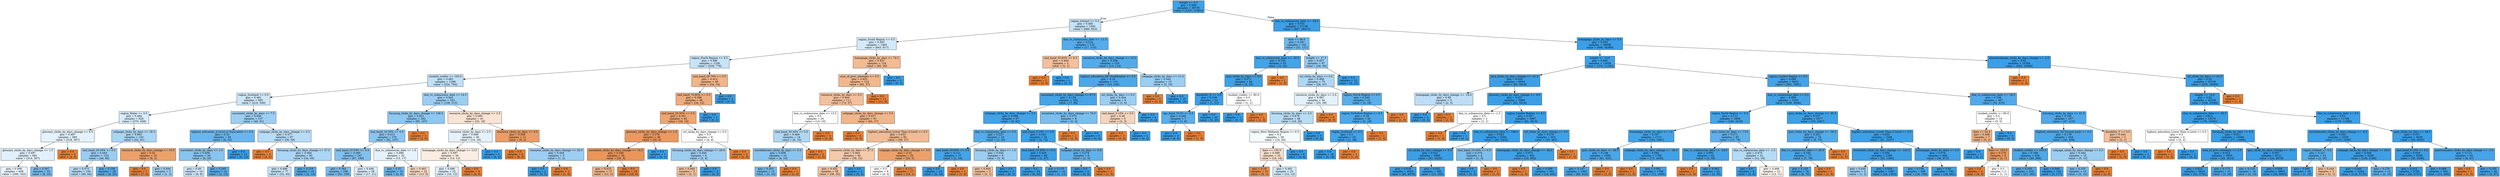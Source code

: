digraph Tree {
node [shape=box, style="filled", color="black"] ;
0 [label="weight <= 0.5\ngini = 0.066\nsamples = 38730\nvalue = [1327, 37403]", fillcolor="#399de5f6"] ;
1 [label="region_Ireland <= 0.5\ngini = 0.485\nsamples = 1592\nvalue = [660, 932]", fillcolor="#399de54a"] ;
0 -> 1 [labeldistance=2.5, labelangle=45, headlabel="True"] ;
2 [label="region_South Region <= 0.5\ngini = 0.493\nsamples = 1460\nvalue = [643, 817]", fillcolor="#399de536"] ;
1 -> 2 ;
3 [label="region_North Region <= 0.5\ngini = 0.486\nsamples = 1336\nvalue = [558, 778]", fillcolor="#399de548"] ;
2 -> 3 ;
4 [label="studied_credits <= 105.0\ngini = 0.483\nsamples = 1288\nvalue = [524, 764]", fillcolor="#399de550"] ;
3 -> 4 ;
5 [label="region_Scotland <= 0.5\ngini = 0.491\nsamples = 965\nvalue = [416, 549]", fillcolor="#399de53e"] ;
4 -> 5 ;
6 [label="region_Wales <= 0.5\ngini = 0.494\nsamples = 828\nvalue = [370, 458]", fillcolor="#399de531"] ;
5 -> 6 ;
7 [label="glossary_clicks_by_days_change <= 6.5\ngini = 0.497\nsamples = 685\nvalue = [318, 367]", fillcolor="#399de522"] ;
6 -> 7 ;
8 [label="glossary_clicks_by_days_change <= 1.5\ngini = 0.497\nsamples = 681\nvalue = [314, 367]", fillcolor="#399de525"] ;
7 -> 8 ;
9 [label="gini = 0.498\nsamples = 648\nvalue = [306, 342]", fillcolor="#399de51b"] ;
8 -> 9 ;
10 [label="gini = 0.367\nsamples = 33\nvalue = [8, 25]", fillcolor="#399de5ad"] ;
8 -> 10 ;
11 [label="gini = 0.0\nsamples = 4\nvalue = [4, 0]", fillcolor="#e58139ff"] ;
7 -> 11 ;
12 [label="subpage_clicks_by_days <= 18.5\ngini = 0.463\nsamples = 143\nvalue = [52, 91]", fillcolor="#399de56d"] ;
6 -> 12 ;
13 [label="imd_band_20-30% <= 0.5\ngini = 0.443\nsamples = 133\nvalue = [44, 89]", fillcolor="#399de581"] ;
12 -> 13 ;
14 [label="gini = 0.473\nsamples = 104\nvalue = [40, 64]", fillcolor="#399de560"] ;
13 -> 14 ;
15 [label="gini = 0.238\nsamples = 29\nvalue = [4, 25]", fillcolor="#399de5d6"] ;
13 -> 15 ;
16 [label="resource_clicks_by_days_change <= 10.5\ngini = 0.32\nsamples = 10\nvalue = [8, 2]", fillcolor="#e58139bf"] ;
12 -> 16 ;
17 [label="gini = 0.0\nsamples = 7\nvalue = [7, 0]", fillcolor="#e58139ff"] ;
16 -> 17 ;
18 [label="gini = 0.444\nsamples = 3\nvalue = [1, 2]", fillcolor="#399de57f"] ;
16 -> 18 ;
19 [label="oucontent_clicks_by_days <= 7.5\ngini = 0.446\nsamples = 137\nvalue = [46, 91]", fillcolor="#399de57e"] ;
5 -> 19 ;
20 [label="highest_education_A Level or Equivalent <= 0.5\ngini = 0.32\nsamples = 40\nvalue = [8, 32]", fillcolor="#399de5bf"] ;
19 -> 20 ;
21 [label="oucontent_clicks_by_days <= 1.5\ngini = 0.408\nsamples = 28\nvalue = [8, 20]", fillcolor="#399de599"] ;
20 -> 21 ;
22 [label="gini = 0.49\nsamples = 14\nvalue = [6, 8]", fillcolor="#399de540"] ;
21 -> 22 ;
23 [label="gini = 0.245\nsamples = 14\nvalue = [2, 12]", fillcolor="#399de5d4"] ;
21 -> 23 ;
24 [label="gini = 0.0\nsamples = 12\nvalue = [0, 12]", fillcolor="#399de5ff"] ;
20 -> 24 ;
25 [label="subpage_clicks_by_days_change <= 0.5\ngini = 0.477\nsamples = 97\nvalue = [38, 59]", fillcolor="#399de55b"] ;
19 -> 25 ;
26 [label="gini = 0.0\nsamples = 4\nvalue = [4, 0]", fillcolor="#e58139ff"] ;
25 -> 26 ;
27 [label="forumng_clicks_by_days_change <= 37.5\ngini = 0.464\nsamples = 93\nvalue = [34, 59]", fillcolor="#399de56c"] ;
25 -> 27 ;
28 [label="gini = 0.486\nsamples = 77\nvalue = [32, 45]", fillcolor="#399de54a"] ;
27 -> 28 ;
29 [label="gini = 0.219\nsamples = 16\nvalue = [2, 14]", fillcolor="#399de5db"] ;
27 -> 29 ;
30 [label="due_vs_submission_date <= 14.5\ngini = 0.445\nsamples = 323\nvalue = [108, 215]", fillcolor="#399de57f"] ;
4 -> 30 ;
31 [label="forumng_clicks_by_days_change <= 148.5\ngini = 0.421\nsamples = 282\nvalue = [85, 197]", fillcolor="#399de591"] ;
30 -> 31 ;
32 [label="imd_band_10-20% <= 0.5\ngini = 0.415\nsamples = 279\nvalue = [82, 197]", fillcolor="#399de595"] ;
31 -> 32 ;
33 [label="imd_band_20-30% <= 0.5\ngini = 0.395\nsamples = 247\nvalue = [67, 180]", fillcolor="#399de5a0"] ;
32 -> 33 ;
34 [label="gini = 0.364\nsamples = 209\nvalue = [50, 159]", fillcolor="#399de5af"] ;
33 -> 34 ;
35 [label="gini = 0.494\nsamples = 38\nvalue = [17, 21]", fillcolor="#399de531"] ;
33 -> 35 ;
36 [label="due_vs_submission_date <= 1.5\ngini = 0.498\nsamples = 32\nvalue = [15, 17]", fillcolor="#399de51e"] ;
32 -> 36 ;
37 [label="gini = 0.32\nsamples = 10\nvalue = [2, 8]", fillcolor="#399de5bf"] ;
36 -> 37 ;
38 [label="gini = 0.483\nsamples = 22\nvalue = [13, 9]", fillcolor="#e581394e"] ;
36 -> 38 ;
39 [label="gini = 0.0\nsamples = 3\nvalue = [3, 0]", fillcolor="#e58139ff"] ;
31 -> 39 ;
40 [label="resource_clicks_by_days_change <= 3.5\ngini = 0.493\nsamples = 41\nvalue = [23, 18]", fillcolor="#e5813937"] ;
30 -> 40 ;
41 [label="resource_clicks_by_days <= 2.5\ngini = 0.498\nsamples = 30\nvalue = [14, 16]", fillcolor="#399de520"] ;
40 -> 41 ;
42 [label="homepage_clicks_by_days_change <= 13.5\ngini = 0.497\nsamples = 26\nvalue = [14, 12]", fillcolor="#e5813924"] ;
41 -> 42 ;
43 [label="gini = 0.496\nsamples = 22\nvalue = [10, 12]", fillcolor="#399de52a"] ;
42 -> 43 ;
44 [label="gini = 0.0\nsamples = 4\nvalue = [4, 0]", fillcolor="#e58139ff"] ;
42 -> 44 ;
45 [label="gini = 0.0\nsamples = 4\nvalue = [0, 4]", fillcolor="#399de5ff"] ;
41 -> 45 ;
46 [label="resource_clicks_by_days <= 9.5\ngini = 0.298\nsamples = 11\nvalue = [9, 2]", fillcolor="#e58139c6"] ;
40 -> 46 ;
47 [label="gini = 0.0\nsamples = 8\nvalue = [8, 0]", fillcolor="#e58139ff"] ;
46 -> 47 ;
48 [label="resource_clicks_by_days_change <= 29.0\ngini = 0.444\nsamples = 3\nvalue = [1, 2]", fillcolor="#399de57f"] ;
46 -> 48 ;
49 [label="gini = 0.0\nsamples = 2\nvalue = [0, 2]", fillcolor="#399de5ff"] ;
48 -> 49 ;
50 [label="gini = 0.0\nsamples = 1\nvalue = [1, 0]", fillcolor="#e58139ff"] ;
48 -> 50 ;
51 [label="imd_band_60-70% <= 0.5\ngini = 0.413\nsamples = 48\nvalue = [34, 14]", fillcolor="#e5813996"] ;
3 -> 51 ;
52 [label="imd_band_70-80% <= 0.5\ngini = 0.386\nsamples = 46\nvalue = [34, 12]", fillcolor="#e58139a5"] ;
51 -> 52 ;
53 [label="imd_band_20-30% <= 0.5\ngini = 0.351\nsamples = 44\nvalue = [34, 10]", fillcolor="#e58139b4"] ;
52 -> 53 ;
54 [label="glossary_clicks_by_days_change <= 1.5\ngini = 0.278\nsamples = 36\nvalue = [30, 6]", fillcolor="#e58139cc"] ;
53 -> 54 ;
55 [label="oucontent_clicks_by_days_change <= 14.5\ngini = 0.245\nsamples = 35\nvalue = [30, 5]", fillcolor="#e58139d4"] ;
54 -> 55 ;
56 [label="gini = 0.415\nsamples = 17\nvalue = [12, 5]", fillcolor="#e5813995"] ;
55 -> 56 ;
57 [label="gini = 0.0\nsamples = 18\nvalue = [18, 0]", fillcolor="#e58139ff"] ;
55 -> 57 ;
58 [label="gini = 0.0\nsamples = 1\nvalue = [0, 1]", fillcolor="#399de5ff"] ;
54 -> 58 ;
59 [label="url_clicks_by_days_change <= 0.5\ngini = 0.5\nsamples = 8\nvalue = [4, 4]", fillcolor="#e5813900"] ;
53 -> 59 ;
60 [label="forumng_clicks_by_days_change <= 20.0\ngini = 0.444\nsamples = 6\nvalue = [2, 4]", fillcolor="#399de57f"] ;
59 -> 60 ;
61 [label="gini = 0.444\nsamples = 3\nvalue = [2, 1]", fillcolor="#e581397f"] ;
60 -> 61 ;
62 [label="gini = 0.0\nsamples = 3\nvalue = [0, 3]", fillcolor="#399de5ff"] ;
60 -> 62 ;
63 [label="gini = 0.0\nsamples = 2\nvalue = [2, 0]", fillcolor="#e58139ff"] ;
59 -> 63 ;
64 [label="gini = 0.0\nsamples = 2\nvalue = [0, 2]", fillcolor="#399de5ff"] ;
52 -> 64 ;
65 [label="gini = 0.0\nsamples = 2\nvalue = [0, 2]", fillcolor="#399de5ff"] ;
51 -> 65 ;
66 [label="homepage_clicks_by_days <= 74.5\ngini = 0.431\nsamples = 124\nvalue = [85, 39]", fillcolor="#e581398a"] ;
2 -> 66 ;
67 [label="num_of_prev_attempts <= 0.5\ngini = 0.423\nsamples = 122\nvalue = [85, 37]", fillcolor="#e5813990"] ;
66 -> 67 ;
68 [label="resource_clicks_by_days <= 0.5\ngini = 0.444\nsamples = 111\nvalue = [74, 37]", fillcolor="#e581397f"] ;
67 -> 68 ;
69 [label="due_vs_submission_date <= 13.5\ngini = 0.5\nsamples = 20\nvalue = [10, 10]", fillcolor="#e5813900"] ;
68 -> 69 ;
70 [label="imd_band_30-40% <= 0.5\ngini = 0.469\nsamples = 16\nvalue = [6, 10]", fillcolor="#399de566"] ;
69 -> 70 ;
71 [label="oucollaborate_clicks_by_days <= 0.5\ngini = 0.408\nsamples = 14\nvalue = [4, 10]", fillcolor="#399de599"] ;
70 -> 71 ;
72 [label="gini = 0.355\nsamples = 13\nvalue = [3, 10]", fillcolor="#399de5b3"] ;
71 -> 72 ;
73 [label="gini = 0.0\nsamples = 1\nvalue = [1, 0]", fillcolor="#e58139ff"] ;
71 -> 73 ;
74 [label="gini = 0.0\nsamples = 2\nvalue = [2, 0]", fillcolor="#e58139ff"] ;
70 -> 74 ;
75 [label="gini = 0.0\nsamples = 4\nvalue = [4, 0]", fillcolor="#e58139ff"] ;
69 -> 75 ;
76 [label="subpage_clicks_by_days_change <= 0.5\ngini = 0.417\nsamples = 91\nvalue = [64, 27]", fillcolor="#e5813993"] ;
68 -> 76 ;
77 [label="gini = 0.0\nsamples = 6\nvalue = [6, 0]", fillcolor="#e58139ff"] ;
76 -> 77 ;
78 [label="highest_education_Lower Than A Level <= 0.5\ngini = 0.433\nsamples = 85\nvalue = [58, 27]", fillcolor="#e5813988"] ;
76 -> 78 ;
79 [label="resource_clicks_by_days <= 27.5\ngini = 0.464\nsamples = 60\nvalue = [38, 22]", fillcolor="#e581396b"] ;
78 -> 79 ;
80 [label="gini = 0.452\nsamples = 58\nvalue = [38, 20]", fillcolor="#e5813979"] ;
79 -> 80 ;
81 [label="gini = 0.0\nsamples = 2\nvalue = [0, 2]", fillcolor="#399de5ff"] ;
79 -> 81 ;
82 [label="subpage_clicks_by_days_change <= 3.5\ngini = 0.32\nsamples = 25\nvalue = [20, 5]", fillcolor="#e58139bf"] ;
78 -> 82 ;
83 [label="gini = 0.5\nsamples = 8\nvalue = [4, 4]", fillcolor="#e5813900"] ;
82 -> 83 ;
84 [label="gini = 0.111\nsamples = 17\nvalue = [16, 1]", fillcolor="#e58139ef"] ;
82 -> 84 ;
85 [label="gini = 0.0\nsamples = 11\nvalue = [11, 0]", fillcolor="#e58139ff"] ;
67 -> 85 ;
86 [label="gini = 0.0\nsamples = 2\nvalue = [0, 2]", fillcolor="#399de5ff"] ;
66 -> 86 ;
87 [label="due_vs_submission_date <= -11.5\ngini = 0.224\nsamples = 132\nvalue = [17, 115]", fillcolor="#399de5d9"] ;
1 -> 87 ;
88 [label="imd_band_50-60% <= 0.5\ngini = 0.444\nsamples = 3\nvalue = [2, 1]", fillcolor="#e581397f"] ;
87 -> 88 ;
89 [label="gini = 0.0\nsamples = 2\nvalue = [2, 0]", fillcolor="#e58139ff"] ;
88 -> 89 ;
90 [label="gini = 0.0\nsamples = 1\nvalue = [0, 1]", fillcolor="#399de5ff"] ;
88 -> 90 ;
91 [label="resource_clicks_by_days_change <= 10.5\ngini = 0.206\nsamples = 129\nvalue = [15, 114]", fillcolor="#399de5dd"] ;
87 -> 91 ;
92 [label="highest_education_HE Qualification <= 0.5\ngini = 0.16\nsamples = 114\nvalue = [10, 104]", fillcolor="#399de5e6"] ;
91 -> 92 ;
93 [label="oucontent_clicks_by_days_change <= 67.0\ngini = 0.124\nsamples = 105\nvalue = [7, 98]", fillcolor="#399de5ed"] ;
92 -> 93 ;
94 [label="subpage_clicks_by_days_change <= 0.5\ngini = 0.098\nsamples = 97\nvalue = [5, 92]", fillcolor="#399de5f1"] ;
93 -> 94 ;
95 [label="due_vs_submission_date <= 5.5\ngini = 0.227\nsamples = 23\nvalue = [3, 20]", fillcolor="#399de5d9"] ;
94 -> 95 ;
96 [label="imd_band_50-60% <= 0.5\ngini = 0.111\nsamples = 17\nvalue = [1, 16]", fillcolor="#399de5ef"] ;
95 -> 96 ;
97 [label="gini = 0.0\nsamples = 16\nvalue = [0, 16]", fillcolor="#399de5ff"] ;
96 -> 97 ;
98 [label="gini = 0.0\nsamples = 1\nvalue = [1, 0]", fillcolor="#e58139ff"] ;
96 -> 98 ;
99 [label="forumng_clicks_by_days <= 1.0\ngini = 0.444\nsamples = 6\nvalue = [2, 4]", fillcolor="#399de57f"] ;
95 -> 99 ;
100 [label="gini = 0.444\nsamples = 3\nvalue = [2, 1]", fillcolor="#e581397f"] ;
99 -> 100 ;
101 [label="gini = 0.0\nsamples = 3\nvalue = [0, 3]", fillcolor="#399de5ff"] ;
99 -> 101 ;
102 [label="imd_band_0-10% <= 0.5\ngini = 0.053\nsamples = 74\nvalue = [2, 72]", fillcolor="#399de5f8"] ;
94 -> 102 ;
103 [label="imd_band_10-20% <= 0.5\ngini = 0.029\nsamples = 68\nvalue = [1, 67]", fillcolor="#399de5fb"] ;
102 -> 103 ;
104 [label="gini = 0.0\nsamples = 54\nvalue = [0, 54]", fillcolor="#399de5ff"] ;
103 -> 104 ;
105 [label="gini = 0.133\nsamples = 14\nvalue = [1, 13]", fillcolor="#399de5eb"] ;
103 -> 105 ;
106 [label="subpage_clicks_by_days <= 9.0\ngini = 0.278\nsamples = 6\nvalue = [1, 5]", fillcolor="#399de5cc"] ;
102 -> 106 ;
107 [label="gini = 0.0\nsamples = 5\nvalue = [0, 5]", fillcolor="#399de5ff"] ;
106 -> 107 ;
108 [label="gini = 0.0\nsamples = 1\nvalue = [1, 0]", fillcolor="#e58139ff"] ;
106 -> 108 ;
109 [label="oucontent_clicks_by_days_change <= 76.0\ngini = 0.375\nsamples = 8\nvalue = [2, 6]", fillcolor="#399de5aa"] ;
93 -> 109 ;
110 [label="gini = 0.0\nsamples = 2\nvalue = [2, 0]", fillcolor="#e58139ff"] ;
109 -> 110 ;
111 [label="gini = 0.0\nsamples = 6\nvalue = [0, 6]", fillcolor="#399de5ff"] ;
109 -> 111 ;
112 [label="url_clicks_by_days <= 0.5\ngini = 0.444\nsamples = 9\nvalue = [3, 6]", fillcolor="#399de57f"] ;
92 -> 112 ;
113 [label="imd_band_0-10% <= 0.5\ngini = 0.48\nsamples = 5\nvalue = [3, 2]", fillcolor="#e5813955"] ;
112 -> 113 ;
114 [label="gini = 0.0\nsamples = 3\nvalue = [3, 0]", fillcolor="#e58139ff"] ;
113 -> 114 ;
115 [label="gini = 0.0\nsamples = 2\nvalue = [0, 2]", fillcolor="#399de5ff"] ;
113 -> 115 ;
116 [label="gini = 0.0\nsamples = 4\nvalue = [0, 4]", fillcolor="#399de5ff"] ;
112 -> 116 ;
117 [label="subpage_clicks_by_days <= 11.0\ngini = 0.444\nsamples = 15\nvalue = [5, 10]", fillcolor="#399de57f"] ;
91 -> 117 ;
118 [label="gini = 0.0\nsamples = 5\nvalue = [5, 0]", fillcolor="#e58139ff"] ;
117 -> 118 ;
119 [label="gini = 0.0\nsamples = 10\nvalue = [0, 10]", fillcolor="#399de5ff"] ;
117 -> 119 ;
120 [label="due_vs_submission_date <= -29.5\ngini = 0.035\nsamples = 37138\nvalue = [667, 36471]", fillcolor="#399de5fa"] ;
0 -> 120 [labeldistance=2.5, labelangle=-45, headlabel="False"] ;
121 [label="date <= 68.0\ngini = 0.341\nsamples = 142\nvalue = [31, 111]", fillcolor="#399de5b8"] ;
120 -> 121 ;
122 [label="due_vs_submission_date <= -30.5\ngini = 0.103\nsamples = 55\nvalue = [3, 52]", fillcolor="#399de5f0"] ;
121 -> 122 ;
123 [label="quiz_clicks_by_days <= 9.0\ngini = 0.071\nsamples = 54\nvalue = [2, 52]", fillcolor="#399de5f5"] ;
122 -> 123 ;
124 [label="disability_N <= 0.5\ngini = 0.038\nsamples = 52\nvalue = [1, 51]", fillcolor="#399de5fa"] ;
123 -> 124 ;
125 [label="age_band_35-55 <= 0.5\ngini = 0.245\nsamples = 7\nvalue = [1, 6]", fillcolor="#399de5d4"] ;
124 -> 125 ;
126 [label="gini = 0.0\nsamples = 6\nvalue = [0, 6]", fillcolor="#399de5ff"] ;
125 -> 126 ;
127 [label="gini = 0.0\nsamples = 1\nvalue = [1, 0]", fillcolor="#e58139ff"] ;
125 -> 127 ;
128 [label="gini = 0.0\nsamples = 45\nvalue = [0, 45]", fillcolor="#399de5ff"] ;
124 -> 128 ;
129 [label="studied_credits <= 90.0\ngini = 0.5\nsamples = 2\nvalue = [1, 1]", fillcolor="#e5813900"] ;
123 -> 129 ;
130 [label="gini = 0.0\nsamples = 1\nvalue = [0, 1]", fillcolor="#399de5ff"] ;
129 -> 130 ;
131 [label="gini = 0.0\nsamples = 1\nvalue = [1, 0]", fillcolor="#e58139ff"] ;
129 -> 131 ;
132 [label="gini = 0.0\nsamples = 1\nvalue = [1, 0]", fillcolor="#e58139ff"] ;
122 -> 132 ;
133 [label="weight <= 27.5\ngini = 0.437\nsamples = 87\nvalue = [28, 59]", fillcolor="#399de586"] ;
121 -> 133 ;
134 [label="url_clicks_by_days <= 0.5\ngini = 0.468\nsamples = 75\nvalue = [28, 47]", fillcolor="#399de567"] ;
133 -> 134 ;
135 [label="resource_clicks_by_days <= 2.5\ngini = 0.497\nsamples = 54\nvalue = [25, 29]", fillcolor="#399de523"] ;
134 -> 135 ;
136 [label="forumng_clicks_by_days <= 2.5\ngini = 0.478\nsamples = 48\nvalue = [19, 29]", fillcolor="#399de558"] ;
135 -> 136 ;
137 [label="region_West Midlands Region <= 0.5\ngini = 0.5\nsamples = 39\nvalue = [19, 20]", fillcolor="#399de50d"] ;
136 -> 137 ;
138 [label="date <= 103.0\ngini = 0.489\nsamples = 33\nvalue = [19, 14]", fillcolor="#e5813943"] ;
137 -> 138 ;
139 [label="gini = 0.18\nsamples = 10\nvalue = [9, 1]", fillcolor="#e58139e3"] ;
138 -> 139 ;
140 [label="gini = 0.491\nsamples = 23\nvalue = [10, 13]", fillcolor="#399de53b"] ;
138 -> 140 ;
141 [label="gini = 0.0\nsamples = 6\nvalue = [0, 6]", fillcolor="#399de5ff"] ;
137 -> 141 ;
142 [label="gini = 0.0\nsamples = 9\nvalue = [0, 9]", fillcolor="#399de5ff"] ;
136 -> 142 ;
143 [label="gini = 0.0\nsamples = 6\nvalue = [6, 0]", fillcolor="#e58139ff"] ;
135 -> 143 ;
144 [label="region_North Region <= 0.5\ngini = 0.245\nsamples = 21\nvalue = [3, 18]", fillcolor="#399de5d4"] ;
134 -> 144 ;
145 [label="region_Yorkshire Region <= 0.5\ngini = 0.18\nsamples = 20\nvalue = [2, 18]", fillcolor="#399de5e3"] ;
144 -> 145 ;
146 [label="region_Scotland <= 0.5\ngini = 0.1\nsamples = 19\nvalue = [1, 18]", fillcolor="#399de5f1"] ;
145 -> 146 ;
147 [label="gini = 0.0\nsamples = 18\nvalue = [0, 18]", fillcolor="#399de5ff"] ;
146 -> 147 ;
148 [label="gini = 0.0\nsamples = 1\nvalue = [1, 0]", fillcolor="#e58139ff"] ;
146 -> 148 ;
149 [label="gini = 0.0\nsamples = 1\nvalue = [1, 0]", fillcolor="#e58139ff"] ;
145 -> 149 ;
150 [label="gini = 0.0\nsamples = 1\nvalue = [1, 0]", fillcolor="#e58139ff"] ;
144 -> 150 ;
151 [label="gini = 0.0\nsamples = 12\nvalue = [0, 12]", fillcolor="#399de5ff"] ;
133 -> 151 ;
152 [label="homepage_clicks_by_days <= 5.5\ngini = 0.034\nsamples = 36996\nvalue = [636, 36360]", fillcolor="#399de5fb"] ;
120 -> 152 ;
153 [label="weight <= 14.0\ngini = 0.062\nsamples = 11656\nvalue = [376, 11280]", fillcolor="#399de5f6"] ;
152 -> 153 ;
154 [label="quiz_clicks_by_days_change <= -41.0\ngini = 0.028\nsamples = 6004\nvalue = [85, 5919]", fillcolor="#399de5fb"] ;
153 -> 154 ;
155 [label="homepage_clicks_by_days_change <= -14.0\ngini = 0.48\nsamples = 5\nvalue = [2, 3]", fillcolor="#399de555"] ;
154 -> 155 ;
156 [label="gini = 0.0\nsamples = 3\nvalue = [0, 3]", fillcolor="#399de5ff"] ;
155 -> 156 ;
157 [label="gini = 0.0\nsamples = 2\nvalue = [2, 0]", fillcolor="#e58139ff"] ;
155 -> 157 ;
158 [label="glossary_clicks_by_days_change <= -9.0\ngini = 0.027\nsamples = 5999\nvalue = [83, 5916]", fillcolor="#399de5fb"] ;
154 -> 158 ;
159 [label="due_vs_submission_date <= -1.5\ngini = 0.5\nsamples = 2\nvalue = [1, 1]", fillcolor="#e5813900"] ;
158 -> 159 ;
160 [label="gini = 0.0\nsamples = 1\nvalue = [1, 0]", fillcolor="#e58139ff"] ;
159 -> 160 ;
161 [label="gini = 0.0\nsamples = 1\nvalue = [0, 1]", fillcolor="#399de5ff"] ;
159 -> 161 ;
162 [label="region_London Region <= 0.5\ngini = 0.027\nsamples = 5997\nvalue = [82, 5915]", fillcolor="#399de5fb"] ;
158 -> 162 ;
163 [label="due_vs_submission_date <= 188.0\ngini = 0.022\nsamples = 5494\nvalue = [62, 5432]", fillcolor="#399de5fc"] ;
162 -> 163 ;
164 [label="url_clicks_by_days_change <= 0.5\ngini = 0.022\nsamples = 5490\nvalue = [61, 5429]", fillcolor="#399de5fc"] ;
163 -> 164 ;
165 [label="gini = 0.019\nsamples = 4925\nvalue = [46, 4879]", fillcolor="#399de5fd"] ;
164 -> 165 ;
166 [label="gini = 0.052\nsamples = 565\nvalue = [15, 550]", fillcolor="#399de5f8"] ;
164 -> 166 ;
167 [label="imd_band_10-20% <= 0.5\ngini = 0.375\nsamples = 4\nvalue = [1, 3]", fillcolor="#399de5aa"] ;
163 -> 167 ;
168 [label="gini = 0.0\nsamples = 3\nvalue = [0, 3]", fillcolor="#399de5ff"] ;
167 -> 168 ;
169 [label="gini = 0.0\nsamples = 1\nvalue = [1, 0]", fillcolor="#e58139ff"] ;
167 -> 169 ;
170 [label="url_clicks_by_days_change <= 4.5\ngini = 0.076\nsamples = 503\nvalue = [20, 483]", fillcolor="#399de5f4"] ;
162 -> 170 ;
171 [label="homepage_clicks_by_days_change <= -46.0\ngini = 0.073\nsamples = 502\nvalue = [19, 483]", fillcolor="#399de5f5"] ;
170 -> 171 ;
172 [label="gini = 0.0\nsamples = 1\nvalue = [1, 0]", fillcolor="#e58139ff"] ;
171 -> 172 ;
173 [label="gini = 0.069\nsamples = 501\nvalue = [18, 483]", fillcolor="#399de5f5"] ;
171 -> 173 ;
174 [label="gini = 0.0\nsamples = 1\nvalue = [1, 0]", fillcolor="#e58139ff"] ;
170 -> 174 ;
175 [label="region_London Region <= 0.5\ngini = 0.098\nsamples = 5652\nvalue = [291, 5361]", fillcolor="#399de5f1"] ;
153 -> 175 ;
176 [label="due_vs_submission_date <= 0.5\ngini = 0.088\nsamples = 5185\nvalue = [239, 4946]", fillcolor="#399de5f3"] ;
175 -> 176 ;
177 [label="region_North Region <= 0.5\ngini = 0.113\nsamples = 2808\nvalue = [169, 2639]", fillcolor="#399de5ef"] ;
176 -> 177 ;
178 [label="homepage_clicks_by_days <= 1.5\ngini = 0.107\nsamples = 2715\nvalue = [154, 2561]", fillcolor="#399de5f0"] ;
177 -> 178 ;
179 [label="quiz_clicks_by_days <= 38.5\ngini = 0.148\nsamples = 1006\nvalue = [81, 925]", fillcolor="#399de5e9"] ;
178 -> 179 ;
180 [label="gini = 0.147\nsamples = 1005\nvalue = [80, 925]", fillcolor="#399de5e9"] ;
179 -> 180 ;
181 [label="gini = 0.0\nsamples = 1\nvalue = [1, 0]", fillcolor="#e58139ff"] ;
179 -> 181 ;
182 [label="subpage_clicks_by_days_change <= -36.5\ngini = 0.082\nsamples = 1709\nvalue = [73, 1636]", fillcolor="#399de5f4"] ;
178 -> 182 ;
183 [label="gini = 0.0\nsamples = 1\nvalue = [1, 0]", fillcolor="#e58139ff"] ;
182 -> 183 ;
184 [label="gini = 0.081\nsamples = 1708\nvalue = [72, 1636]", fillcolor="#399de5f4"] ;
182 -> 184 ;
185 [label="quiz_clicks_by_days <= 13.5\ngini = 0.271\nsamples = 93\nvalue = [15, 78]", fillcolor="#399de5ce"] ;
177 -> 185 ;
186 [label="due_vs_submission_date <= -24.0\ngini = 0.092\nsamples = 62\nvalue = [3, 59]", fillcolor="#399de5f2"] ;
185 -> 186 ;
187 [label="gini = 0.0\nsamples = 1\nvalue = [1, 0]", fillcolor="#e58139ff"] ;
186 -> 187 ;
188 [label="gini = 0.063\nsamples = 61\nvalue = [2, 59]", fillcolor="#399de5f6"] ;
186 -> 188 ;
189 [label="due_vs_submission_date <= -1.5\ngini = 0.475\nsamples = 31\nvalue = [12, 19]", fillcolor="#399de55e"] ;
185 -> 189 ;
190 [label="gini = 0.0\nsamples = 8\nvalue = [0, 8]", fillcolor="#399de5ff"] ;
189 -> 190 ;
191 [label="gini = 0.499\nsamples = 23\nvalue = [12, 11]", fillcolor="#e5813915"] ;
189 -> 191 ;
192 [label="quiz_clicks_by_days_change <= -35.5\ngini = 0.057\nsamples = 2377\nvalue = [70, 2307]", fillcolor="#399de5f7"] ;
176 -> 192 ;
193 [label="quiz_clicks_by_days_change <= -36.5\ngini = 0.202\nsamples = 79\nvalue = [9, 70]", fillcolor="#399de5de"] ;
192 -> 193 ;
194 [label="due_vs_submission_date <= 25.0\ngini = 0.165\nsamples = 77\nvalue = [7, 70]", fillcolor="#399de5e6"] ;
193 -> 194 ;
195 [label="gini = 0.145\nsamples = 76\nvalue = [6, 70]", fillcolor="#399de5e9"] ;
194 -> 195 ;
196 [label="gini = 0.0\nsamples = 1\nvalue = [1, 0]", fillcolor="#e58139ff"] ;
194 -> 196 ;
197 [label="gini = 0.0\nsamples = 2\nvalue = [2, 0]", fillcolor="#e58139ff"] ;
193 -> 197 ;
198 [label="highest_education_Lower Than A Level <= 0.5\ngini = 0.052\nsamples = 2298\nvalue = [61, 2237]", fillcolor="#399de5f8"] ;
192 -> 198 ;
199 [label="oucontent_clicks_by_days_change <= -141.5\ngini = 0.035\nsamples = 1390\nvalue = [25, 1365]", fillcolor="#399de5fa"] ;
198 -> 199 ;
200 [label="gini = 0.444\nsamples = 3\nvalue = [1, 2]", fillcolor="#399de57f"] ;
199 -> 200 ;
201 [label="gini = 0.034\nsamples = 1387\nvalue = [24, 1363]", fillcolor="#399de5fb"] ;
199 -> 201 ;
202 [label="homepage_clicks_by_days <= 0.5\ngini = 0.076\nsamples = 908\nvalue = [36, 872]", fillcolor="#399de5f4"] ;
198 -> 202 ;
203 [label="gini = 0.158\nsamples = 208\nvalue = [18, 190]", fillcolor="#399de5e7"] ;
202 -> 203 ;
204 [label="gini = 0.05\nsamples = 700\nvalue = [18, 682]", fillcolor="#399de5f8"] ;
202 -> 204 ;
205 [label="due_vs_submission_date <= -18.5\ngini = 0.198\nsamples = 467\nvalue = [52, 415]", fillcolor="#399de5df"] ;
175 -> 205 ;
206 [label="studied_credits <= 90.0\ngini = 0.5\nsamples = 10\nvalue = [5, 5]", fillcolor="#e5813900"] ;
205 -> 206 ;
207 [label="date <= 64.5\ngini = 0.408\nsamples = 7\nvalue = [5, 2]", fillcolor="#e5813999"] ;
206 -> 207 ;
208 [label="gini = 0.0\nsamples = 1\nvalue = [0, 1]", fillcolor="#399de5ff"] ;
207 -> 208 ;
209 [label="date <= 155.5\ngini = 0.278\nsamples = 6\nvalue = [5, 1]", fillcolor="#e58139cc"] ;
207 -> 209 ;
210 [label="gini = 0.0\nsamples = 4\nvalue = [4, 0]", fillcolor="#e58139ff"] ;
209 -> 210 ;
211 [label="gini = 0.5\nsamples = 2\nvalue = [1, 1]", fillcolor="#e5813900"] ;
209 -> 211 ;
212 [label="gini = 0.0\nsamples = 3\nvalue = [0, 3]", fillcolor="#399de5ff"] ;
206 -> 212 ;
213 [label="forumng_clicks_by_days <= 41.0\ngini = 0.185\nsamples = 457\nvalue = [47, 410]", fillcolor="#399de5e2"] ;
205 -> 213 ;
214 [label="highest_education_No Formal quals <= 0.5\ngini = 0.179\nsamples = 454\nvalue = [45, 409]", fillcolor="#399de5e3"] ;
213 -> 214 ;
215 [label="studied_credits <= 105.0\ngini = 0.166\nsamples = 439\nvalue = [40, 399]", fillcolor="#399de5e5"] ;
214 -> 215 ;
216 [label="gini = 0.205\nsamples = 319\nvalue = [37, 282]", fillcolor="#399de5de"] ;
215 -> 216 ;
217 [label="gini = 0.049\nsamples = 120\nvalue = [3, 117]", fillcolor="#399de5f8"] ;
215 -> 217 ;
218 [label="subpage_clicks_by_days_change <= 0.5\ngini = 0.444\nsamples = 15\nvalue = [5, 10]", fillcolor="#399de57f"] ;
214 -> 218 ;
219 [label="gini = 0.355\nsamples = 13\nvalue = [3, 10]", fillcolor="#399de5b3"] ;
218 -> 219 ;
220 [label="gini = 0.0\nsamples = 2\nvalue = [2, 0]", fillcolor="#e58139ff"] ;
218 -> 220 ;
221 [label="disability_Y <= 0.5\ngini = 0.444\nsamples = 3\nvalue = [2, 1]", fillcolor="#e581397f"] ;
213 -> 221 ;
222 [label="gini = 0.0\nsamples = 2\nvalue = [2, 0]", fillcolor="#e58139ff"] ;
221 -> 222 ;
223 [label="gini = 0.0\nsamples = 1\nvalue = [0, 1]", fillcolor="#399de5ff"] ;
221 -> 223 ;
224 [label="sharedsubpage_clicks_by_days_change <= -3.5\ngini = 0.02\nsamples = 25340\nvalue = [260, 25080]", fillcolor="#399de5fc"] ;
152 -> 224 ;
225 [label="gini = 0.0\nsamples = 1\nvalue = [1, 0]", fillcolor="#e58139ff"] ;
224 -> 225 ;
226 [label="url_clicks_by_days <= 41.5\ngini = 0.02\nsamples = 25339\nvalue = [259, 25080]", fillcolor="#399de5fc"] ;
224 -> 226 ;
227 [label="weight <= 14.0\ngini = 0.02\nsamples = 25338\nvalue = [258, 25080]", fillcolor="#399de5fc"] ;
226 -> 227 ;
228 [label="due_vs_submission_date <= -20.5\ngini = 0.012\nsamples = 13570\nvalue = [79, 13491]", fillcolor="#399de5fe"] ;
227 -> 228 ;
229 [label="highest_education_Lower Than A Level <= 0.5\ngini = 0.5\nsamples = 4\nvalue = [2, 2]", fillcolor="#e5813900"] ;
228 -> 229 ;
230 [label="gini = 0.0\nsamples = 2\nvalue = [2, 0]", fillcolor="#e58139ff"] ;
229 -> 230 ;
231 [label="gini = 0.0\nsamples = 2\nvalue = [0, 2]", fillcolor="#399de5ff"] ;
229 -> 231 ;
232 [label="forumng_clicks_by_days <= 6.5\ngini = 0.011\nsamples = 13566\nvalue = [77, 13489]", fillcolor="#399de5fe"] ;
228 -> 232 ;
233 [label="num_of_prev_attempts <= 2.5\ngini = 0.023\nsamples = 3855\nvalue = [45, 3810]", fillcolor="#399de5fc"] ;
232 -> 233 ;
234 [label="gini = 0.022\nsamples = 3824\nvalue = [42, 3782]", fillcolor="#399de5fc"] ;
233 -> 234 ;
235 [label="gini = 0.175\nsamples = 31\nvalue = [3, 28]", fillcolor="#399de5e4"] ;
233 -> 235 ;
236 [label="quiz_clicks_by_days_change <= -37.5\ngini = 0.007\nsamples = 9711\nvalue = [32, 9679]", fillcolor="#399de5fe"] ;
232 -> 236 ;
237 [label="gini = 0.219\nsamples = 16\nvalue = [2, 14]", fillcolor="#399de5db"] ;
236 -> 237 ;
238 [label="gini = 0.006\nsamples = 9695\nvalue = [30, 9665]", fillcolor="#399de5fe"] ;
236 -> 238 ;
239 [label="due_vs_submission_date <= 0.5\ngini = 0.03\nsamples = 11768\nvalue = [179, 11589]", fillcolor="#399de5fb"] ;
227 -> 239 ;
240 [label="oucollaborate_clicks_by_days_change <= -6.5\ngini = 0.045\nsamples = 5329\nvalue = [123, 5206]", fillcolor="#399de5f9"] ;
239 -> 240 ;
241 [label="region_Ireland <= 0.5\ngini = 0.227\nsamples = 23\nvalue = [3, 20]", fillcolor="#399de5d9"] ;
240 -> 241 ;
242 [label="gini = 0.095\nsamples = 20\nvalue = [1, 19]", fillcolor="#399de5f2"] ;
241 -> 242 ;
243 [label="gini = 0.444\nsamples = 3\nvalue = [2, 1]", fillcolor="#e581397f"] ;
241 -> 243 ;
244 [label="subpage_clicks_by_days_change <= 30.0\ngini = 0.044\nsamples = 5306\nvalue = [120, 5186]", fillcolor="#399de5f9"] ;
240 -> 244 ;
245 [label="gini = 0.044\nsamples = 5294\nvalue = [118, 5176]", fillcolor="#399de5f9"] ;
244 -> 245 ;
246 [label="gini = 0.278\nsamples = 12\nvalue = [2, 10]", fillcolor="#399de5cc"] ;
244 -> 246 ;
247 [label="quiz_clicks_by_days <= 46.5\ngini = 0.017\nsamples = 6439\nvalue = [56, 6383]", fillcolor="#399de5fd"] ;
239 -> 247 ;
248 [label="imd_band_0-10% <= 0.5\ngini = 0.016\nsamples = 6346\nvalue = [50, 6296]", fillcolor="#399de5fd"] ;
247 -> 248 ;
249 [label="gini = 0.012\nsamples = 5783\nvalue = [36, 5747]", fillcolor="#399de5fd"] ;
248 -> 249 ;
250 [label="gini = 0.048\nsamples = 563\nvalue = [14, 549]", fillcolor="#399de5f8"] ;
248 -> 250 ;
251 [label="questionnaire_clicks_by_days_change <= -1.0\ngini = 0.121\nsamples = 93\nvalue = [6, 87]", fillcolor="#399de5ed"] ;
247 -> 251 ;
252 [label="gini = 0.0\nsamples = 1\nvalue = [1, 0]", fillcolor="#e58139ff"] ;
251 -> 252 ;
253 [label="gini = 0.103\nsamples = 92\nvalue = [5, 87]", fillcolor="#399de5f0"] ;
251 -> 253 ;
254 [label="gini = 0.0\nsamples = 1\nvalue = [1, 0]", fillcolor="#e58139ff"] ;
226 -> 254 ;
}